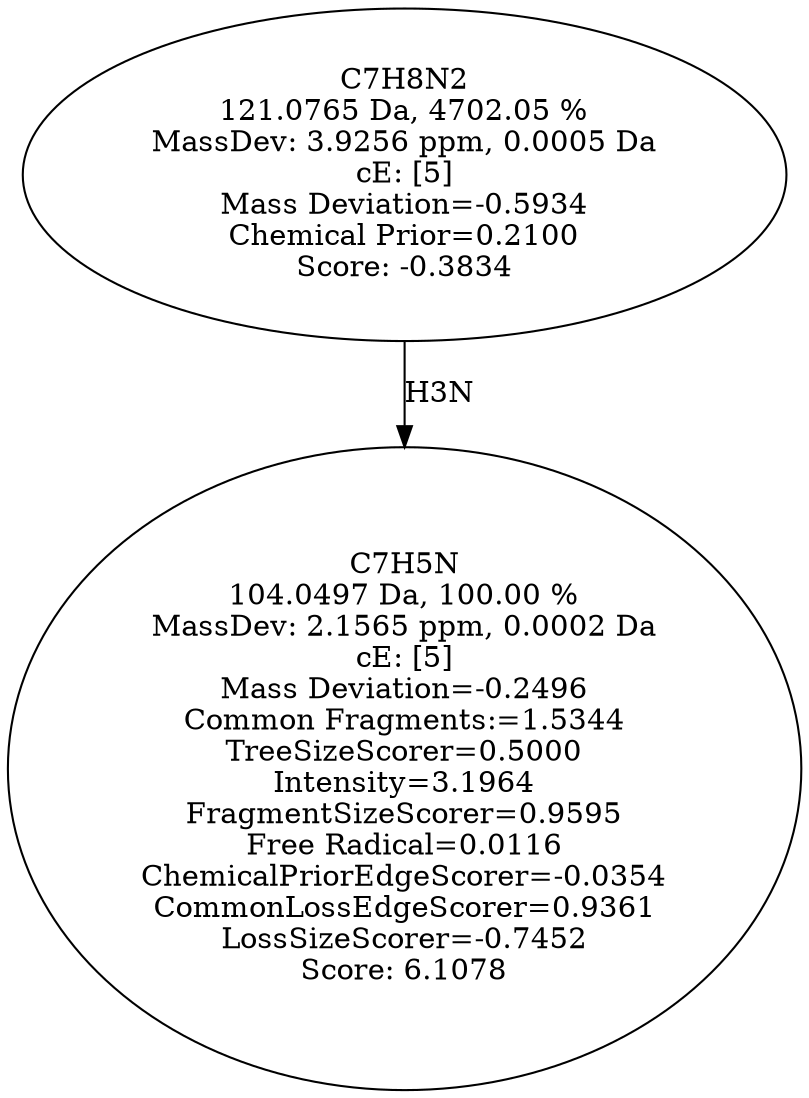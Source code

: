 strict digraph {
v1 [label="C7H5N\n104.0497 Da, 100.00 %\nMassDev: 2.1565 ppm, 0.0002 Da\ncE: [5]\nMass Deviation=-0.2496\nCommon Fragments:=1.5344\nTreeSizeScorer=0.5000\nIntensity=3.1964\nFragmentSizeScorer=0.9595\nFree Radical=0.0116\nChemicalPriorEdgeScorer=-0.0354\nCommonLossEdgeScorer=0.9361\nLossSizeScorer=-0.7452\nScore: 6.1078"];
v2 [label="C7H8N2\n121.0765 Da, 4702.05 %\nMassDev: 3.9256 ppm, 0.0005 Da\ncE: [5]\nMass Deviation=-0.5934\nChemical Prior=0.2100\nScore: -0.3834"];
v2 -> v1 [label="H3N"];
}